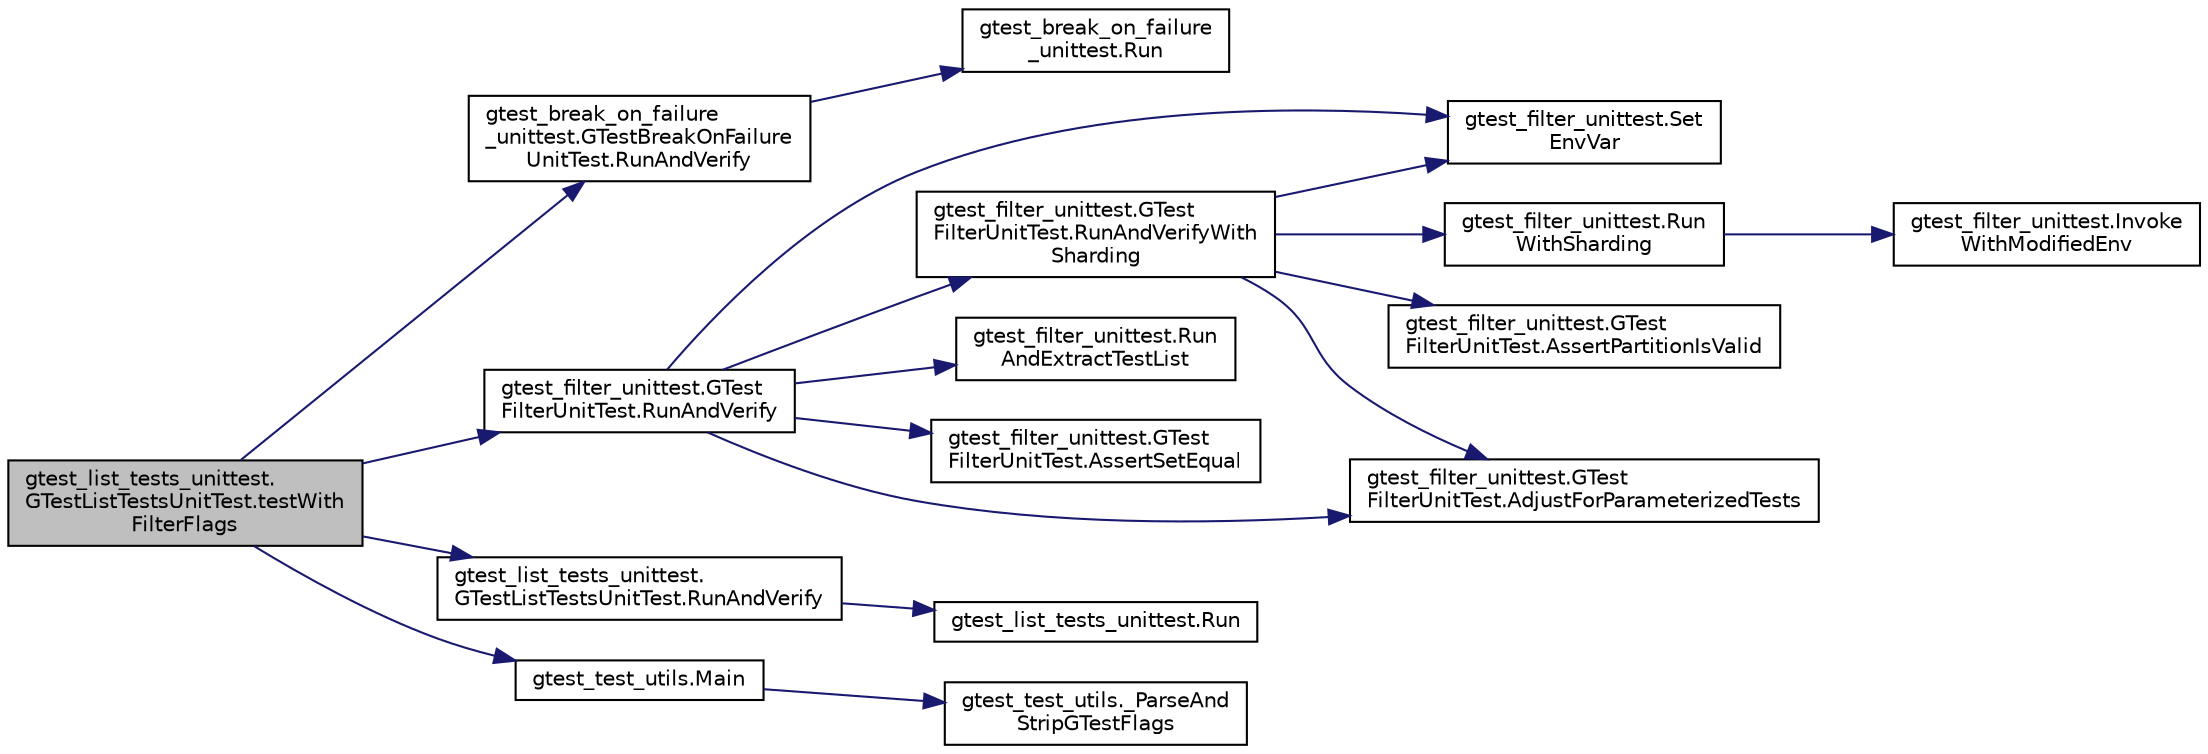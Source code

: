 digraph "gtest_list_tests_unittest.GTestListTestsUnitTest.testWithFilterFlags"
{
  edge [fontname="Helvetica",fontsize="10",labelfontname="Helvetica",labelfontsize="10"];
  node [fontname="Helvetica",fontsize="10",shape=record];
  rankdir="LR";
  Node56 [label="gtest_list_tests_unittest.\lGTestListTestsUnitTest.testWith\lFilterFlags",height=0.2,width=0.4,color="black", fillcolor="grey75", style="filled", fontcolor="black"];
  Node56 -> Node57 [color="midnightblue",fontsize="10",style="solid",fontname="Helvetica"];
  Node57 [label="gtest_break_on_failure\l_unittest.GTestBreakOnFailure\lUnitTest.RunAndVerify",height=0.2,width=0.4,color="black", fillcolor="white", style="filled",URL="$d6/dd4/classgtest__break__on__failure__unittest_1_1_g_test_break_on_failure_unit_test.html#a0a66475873f545d88655b8bb14368f2e"];
  Node57 -> Node58 [color="midnightblue",fontsize="10",style="solid",fontname="Helvetica"];
  Node58 [label="gtest_break_on_failure\l_unittest.Run",height=0.2,width=0.4,color="black", fillcolor="white", style="filled",URL="$d2/dcc/namespacegtest__break__on__failure__unittest.html#a0dd80fec2d9cbd9b6fa70130f7b228ec"];
  Node56 -> Node59 [color="midnightblue",fontsize="10",style="solid",fontname="Helvetica"];
  Node59 [label="gtest_filter_unittest.GTest\lFilterUnitTest.RunAndVerify",height=0.2,width=0.4,color="black", fillcolor="white", style="filled",URL="$d8/d2d/classgtest__filter__unittest_1_1_g_test_filter_unit_test.html#acf341ed9a265b346a050afa9a9a85c65"];
  Node59 -> Node60 [color="midnightblue",fontsize="10",style="solid",fontname="Helvetica"];
  Node60 [label="gtest_filter_unittest.GTest\lFilterUnitTest.AdjustForParameterizedTests",height=0.2,width=0.4,color="black", fillcolor="white", style="filled",URL="$d8/d2d/classgtest__filter__unittest_1_1_g_test_filter_unit_test.html#a11c48bf404bca6806b14a1a71d169ace"];
  Node59 -> Node61 [color="midnightblue",fontsize="10",style="solid",fontname="Helvetica"];
  Node61 [label="gtest_filter_unittest.Set\lEnvVar",height=0.2,width=0.4,color="black", fillcolor="white", style="filled",URL="$d5/dea/namespacegtest__filter__unittest.html#a8ba027a73134bf97696651252457b492"];
  Node59 -> Node62 [color="midnightblue",fontsize="10",style="solid",fontname="Helvetica"];
  Node62 [label="gtest_filter_unittest.Run\lAndExtractTestList",height=0.2,width=0.4,color="black", fillcolor="white", style="filled",URL="$d5/dea/namespacegtest__filter__unittest.html#aaf6916ce9c936a238afeb79a4d326a12"];
  Node59 -> Node63 [color="midnightblue",fontsize="10",style="solid",fontname="Helvetica"];
  Node63 [label="gtest_filter_unittest.GTest\lFilterUnitTest.AssertSetEqual",height=0.2,width=0.4,color="black", fillcolor="white", style="filled",URL="$d8/d2d/classgtest__filter__unittest_1_1_g_test_filter_unit_test.html#aeebdbdcc59594ad0a69cf11eafe94997"];
  Node59 -> Node64 [color="midnightblue",fontsize="10",style="solid",fontname="Helvetica"];
  Node64 [label="gtest_filter_unittest.GTest\lFilterUnitTest.RunAndVerifyWith\lSharding",height=0.2,width=0.4,color="black", fillcolor="white", style="filled",URL="$d8/d2d/classgtest__filter__unittest_1_1_g_test_filter_unit_test.html#a2022ed99e18a6e5afd1023b9dd19d6e0"];
  Node64 -> Node60 [color="midnightblue",fontsize="10",style="solid",fontname="Helvetica"];
  Node64 -> Node61 [color="midnightblue",fontsize="10",style="solid",fontname="Helvetica"];
  Node64 -> Node65 [color="midnightblue",fontsize="10",style="solid",fontname="Helvetica"];
  Node65 [label="gtest_filter_unittest.Run\lWithSharding",height=0.2,width=0.4,color="black", fillcolor="white", style="filled",URL="$d5/dea/namespacegtest__filter__unittest.html#a4d88cc7e4faf5305640a66dc487b33fb"];
  Node65 -> Node66 [color="midnightblue",fontsize="10",style="solid",fontname="Helvetica"];
  Node66 [label="gtest_filter_unittest.Invoke\lWithModifiedEnv",height=0.2,width=0.4,color="black", fillcolor="white", style="filled",URL="$d5/dea/namespacegtest__filter__unittest.html#a2bfd6ae10e7002148bc25e505bd61534"];
  Node64 -> Node67 [color="midnightblue",fontsize="10",style="solid",fontname="Helvetica"];
  Node67 [label="gtest_filter_unittest.GTest\lFilterUnitTest.AssertPartitionIsValid",height=0.2,width=0.4,color="black", fillcolor="white", style="filled",URL="$d8/d2d/classgtest__filter__unittest_1_1_g_test_filter_unit_test.html#a87656eac0cf4136252eef43da0121381"];
  Node56 -> Node68 [color="midnightblue",fontsize="10",style="solid",fontname="Helvetica"];
  Node68 [label="gtest_list_tests_unittest.\lGTestListTestsUnitTest.RunAndVerify",height=0.2,width=0.4,color="black", fillcolor="white", style="filled",URL="$db/dc0/classgtest__list__tests__unittest_1_1_g_test_list_tests_unit_test.html#a965601cd1882fdeca94d2461bd033c40"];
  Node68 -> Node69 [color="midnightblue",fontsize="10",style="solid",fontname="Helvetica"];
  Node69 [label="gtest_list_tests_unittest.Run",height=0.2,width=0.4,color="black", fillcolor="white", style="filled",URL="$d1/d4f/namespacegtest__list__tests__unittest.html#ae820a362ba09ad61331e3f0c2a9f9cb6"];
  Node56 -> Node70 [color="midnightblue",fontsize="10",style="solid",fontname="Helvetica"];
  Node70 [label="gtest_test_utils.Main",height=0.2,width=0.4,color="black", fillcolor="white", style="filled",URL="$d2/d4a/namespacegtest__test__utils.html#a5361b42d9c6843b5b117ead4d1c58cc5"];
  Node70 -> Node71 [color="midnightblue",fontsize="10",style="solid",fontname="Helvetica"];
  Node71 [label="gtest_test_utils._ParseAnd\lStripGTestFlags",height=0.2,width=0.4,color="black", fillcolor="white", style="filled",URL="$d2/d4a/namespacegtest__test__utils.html#a05ad62af6574fd7e4fa2cc7c952c4f0b"];
}

